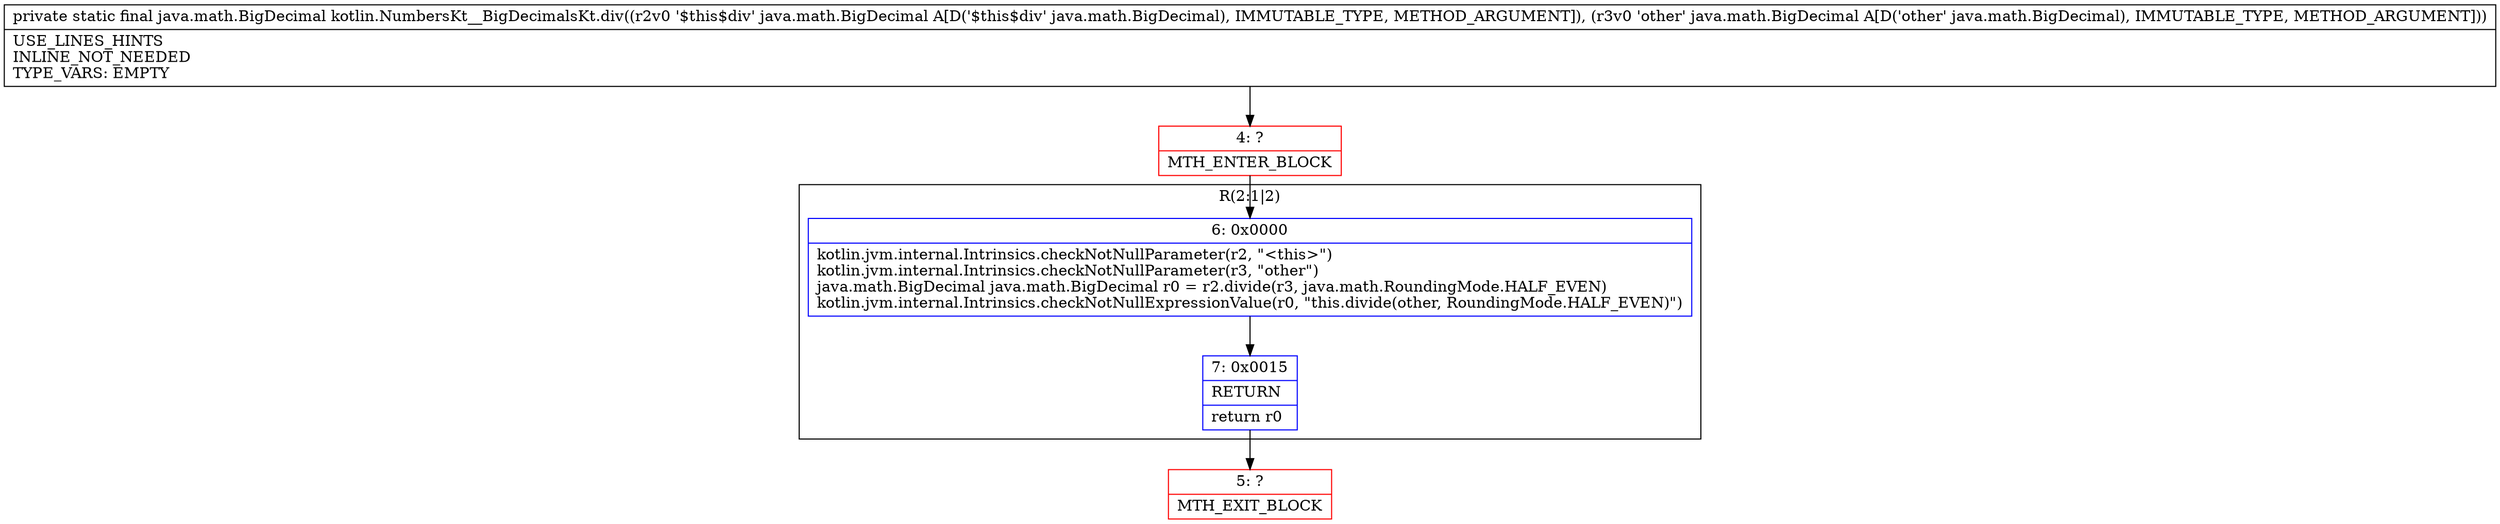 digraph "CFG forkotlin.NumbersKt__BigDecimalsKt.div(Ljava\/math\/BigDecimal;Ljava\/math\/BigDecimal;)Ljava\/math\/BigDecimal;" {
subgraph cluster_Region_495324539 {
label = "R(2:1|2)";
node [shape=record,color=blue];
Node_6 [shape=record,label="{6\:\ 0x0000|kotlin.jvm.internal.Intrinsics.checkNotNullParameter(r2, \"\<this\>\")\lkotlin.jvm.internal.Intrinsics.checkNotNullParameter(r3, \"other\")\ljava.math.BigDecimal java.math.BigDecimal r0 = r2.divide(r3, java.math.RoundingMode.HALF_EVEN)\lkotlin.jvm.internal.Intrinsics.checkNotNullExpressionValue(r0, \"this.divide(other, RoundingMode.HALF_EVEN)\")\l}"];
Node_7 [shape=record,label="{7\:\ 0x0015|RETURN\l|return r0\l}"];
}
Node_4 [shape=record,color=red,label="{4\:\ ?|MTH_ENTER_BLOCK\l}"];
Node_5 [shape=record,color=red,label="{5\:\ ?|MTH_EXIT_BLOCK\l}"];
MethodNode[shape=record,label="{private static final java.math.BigDecimal kotlin.NumbersKt__BigDecimalsKt.div((r2v0 '$this$div' java.math.BigDecimal A[D('$this$div' java.math.BigDecimal), IMMUTABLE_TYPE, METHOD_ARGUMENT]), (r3v0 'other' java.math.BigDecimal A[D('other' java.math.BigDecimal), IMMUTABLE_TYPE, METHOD_ARGUMENT]))  | USE_LINES_HINTS\lINLINE_NOT_NEEDED\lTYPE_VARS: EMPTY\l}"];
MethodNode -> Node_4;Node_6 -> Node_7;
Node_7 -> Node_5;
Node_4 -> Node_6;
}

